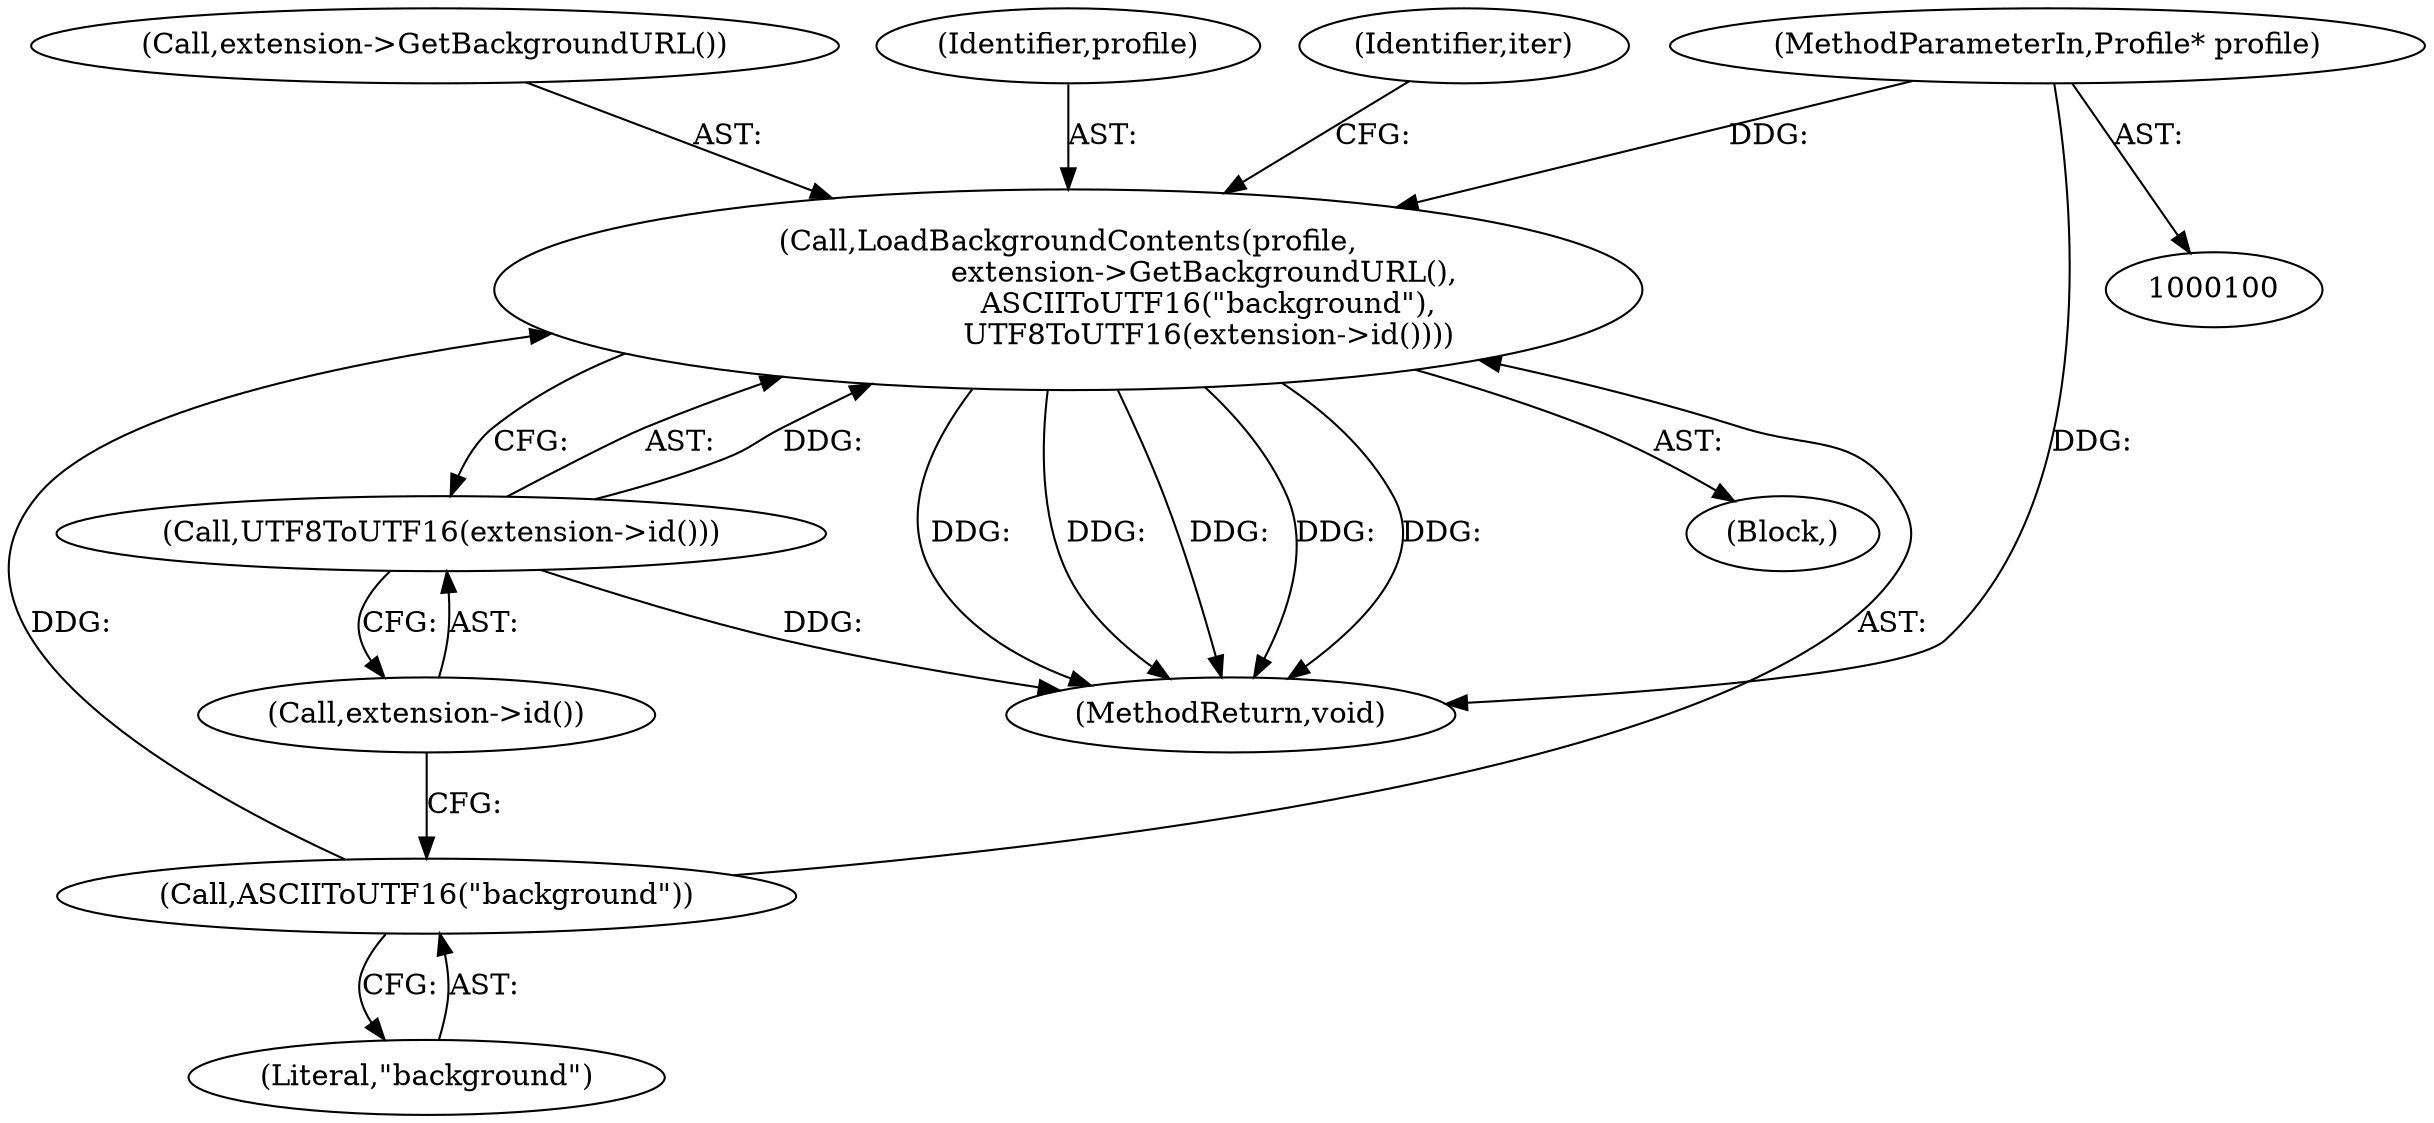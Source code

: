 digraph "0_Chrome_a03d4448faf2c40f4ef444a88cb9aace5b98e8c4_1@pointer" {
"1000128" [label="(Call,LoadBackgroundContents(profile,\n                             extension->GetBackgroundURL(),\n                              ASCIIToUTF16(\"background\"),\n                              UTF8ToUTF16(extension->id())))"];
"1000101" [label="(MethodParameterIn,Profile* profile)"];
"1000131" [label="(Call,ASCIIToUTF16(\"background\"))"];
"1000133" [label="(Call,UTF8ToUTF16(extension->id()))"];
"1000134" [label="(Call,extension->id())"];
"1000129" [label="(Identifier,profile)"];
"1000132" [label="(Literal,\"background\")"];
"1000127" [label="(Block,)"];
"1000135" [label="(MethodReturn,void)"];
"1000116" [label="(Identifier,iter)"];
"1000133" [label="(Call,UTF8ToUTF16(extension->id()))"];
"1000128" [label="(Call,LoadBackgroundContents(profile,\n                             extension->GetBackgroundURL(),\n                              ASCIIToUTF16(\"background\"),\n                              UTF8ToUTF16(extension->id())))"];
"1000101" [label="(MethodParameterIn,Profile* profile)"];
"1000131" [label="(Call,ASCIIToUTF16(\"background\"))"];
"1000130" [label="(Call,extension->GetBackgroundURL())"];
"1000128" -> "1000127"  [label="AST: "];
"1000128" -> "1000133"  [label="CFG: "];
"1000129" -> "1000128"  [label="AST: "];
"1000130" -> "1000128"  [label="AST: "];
"1000131" -> "1000128"  [label="AST: "];
"1000133" -> "1000128"  [label="AST: "];
"1000116" -> "1000128"  [label="CFG: "];
"1000128" -> "1000135"  [label="DDG: "];
"1000128" -> "1000135"  [label="DDG: "];
"1000128" -> "1000135"  [label="DDG: "];
"1000128" -> "1000135"  [label="DDG: "];
"1000128" -> "1000135"  [label="DDG: "];
"1000101" -> "1000128"  [label="DDG: "];
"1000131" -> "1000128"  [label="DDG: "];
"1000133" -> "1000128"  [label="DDG: "];
"1000101" -> "1000100"  [label="AST: "];
"1000101" -> "1000135"  [label="DDG: "];
"1000131" -> "1000132"  [label="CFG: "];
"1000132" -> "1000131"  [label="AST: "];
"1000134" -> "1000131"  [label="CFG: "];
"1000133" -> "1000134"  [label="CFG: "];
"1000134" -> "1000133"  [label="AST: "];
"1000133" -> "1000135"  [label="DDG: "];
}
